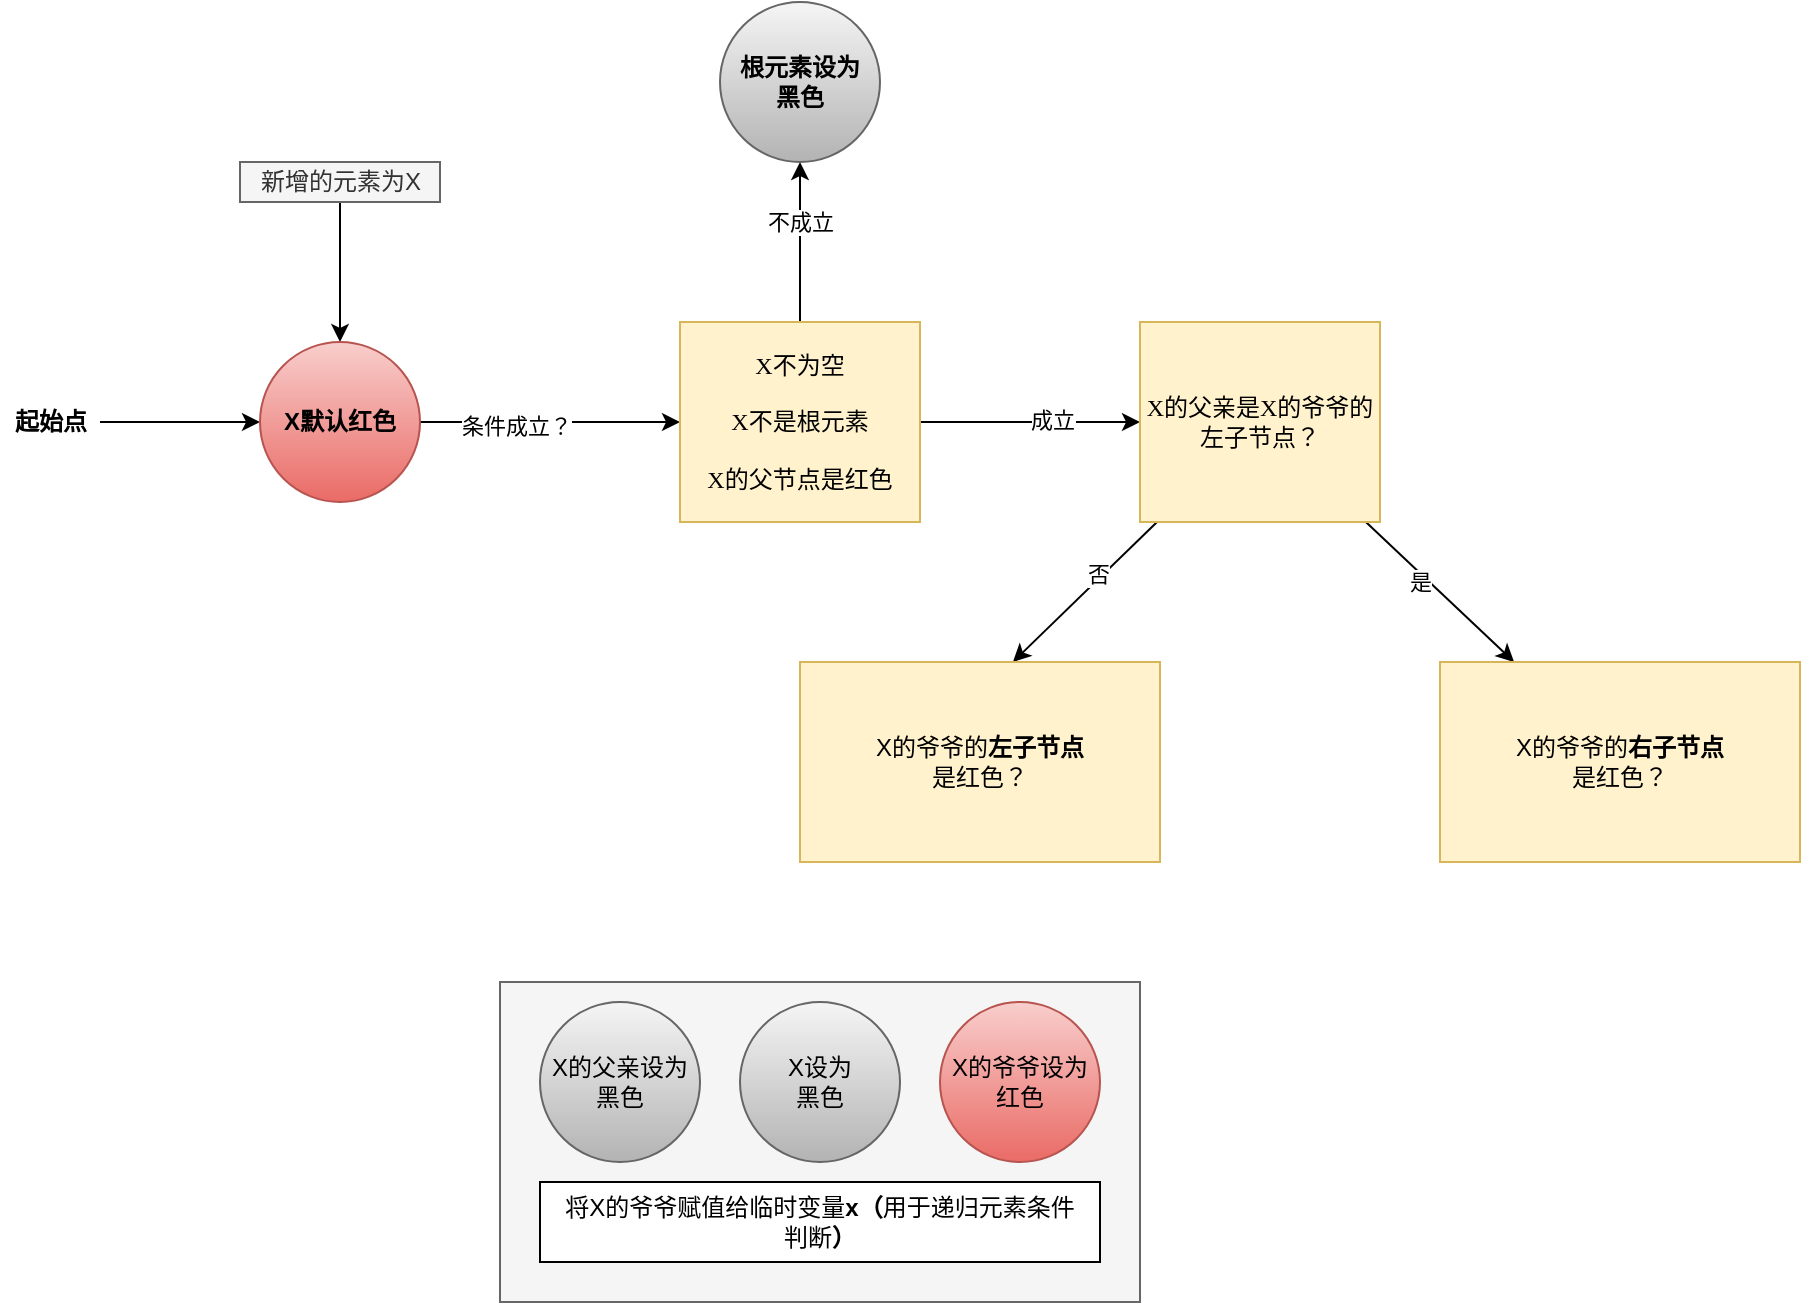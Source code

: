 <mxfile version="14.8.6" type="github">
  <diagram id="0WYaF49rz4EufcF2m3Ne" name="第 1 页">
    <mxGraphModel dx="1008" dy="553" grid="1" gridSize="10" guides="1" tooltips="1" connect="1" arrows="1" fold="1" page="0" pageScale="1" pageWidth="827" pageHeight="1169" math="0" shadow="0">
      <root>
        <mxCell id="0" />
        <mxCell id="1" parent="0" />
        <mxCell id="sCpBqo6rIDwrRzXPLW1Z-14" value="" style="edgeStyle=orthogonalEdgeStyle;rounded=0;orthogonalLoop=1;jettySize=auto;html=1;fontFamily=Times New Roman;" parent="1" source="sCpBqo6rIDwrRzXPLW1Z-2" target="sCpBqo6rIDwrRzXPLW1Z-10" edge="1">
          <mxGeometry relative="1" as="geometry" />
        </mxCell>
        <mxCell id="sCpBqo6rIDwrRzXPLW1Z-2" value="新增的元素为X" style="text;html=1;align=center;verticalAlign=middle;resizable=0;points=[];autosize=1;strokeColor=#666666;fillColor=#f5f5f5;fontColor=#333333;" parent="1" vertex="1">
          <mxGeometry x="150" y="230" width="100" height="20" as="geometry" />
        </mxCell>
        <mxCell id="sCpBqo6rIDwrRzXPLW1Z-12" value="" style="edgeStyle=orthogonalEdgeStyle;rounded=0;orthogonalLoop=1;jettySize=auto;html=1;fontFamily=Times New Roman;" parent="1" source="sCpBqo6rIDwrRzXPLW1Z-8" target="sCpBqo6rIDwrRzXPLW1Z-10" edge="1">
          <mxGeometry relative="1" as="geometry" />
        </mxCell>
        <mxCell id="sCpBqo6rIDwrRzXPLW1Z-8" value="&lt;font face=&quot;Tahoma&quot;&gt;起始点&lt;/font&gt;" style="text;html=1;align=center;verticalAlign=middle;resizable=0;points=[];autosize=1;strokeColor=none;fontStyle=1;spacingTop=0;spacing=0;fontFamily=Times New Roman;" parent="1" vertex="1">
          <mxGeometry x="30" y="350" width="50" height="20" as="geometry" />
        </mxCell>
        <mxCell id="sCpBqo6rIDwrRzXPLW1Z-21" value="" style="edgeStyle=orthogonalEdgeStyle;rounded=0;orthogonalLoop=1;jettySize=auto;html=1;fontFamily=Times New Roman;" parent="1" source="sCpBqo6rIDwrRzXPLW1Z-10" edge="1">
          <mxGeometry relative="1" as="geometry">
            <mxPoint x="370" y="360.0" as="targetPoint" />
          </mxGeometry>
        </mxCell>
        <mxCell id="sCpBqo6rIDwrRzXPLW1Z-22" value="条件成立？" style="edgeLabel;html=1;align=center;verticalAlign=middle;resizable=0;points=[];fontFamily=Times New Roman;" parent="sCpBqo6rIDwrRzXPLW1Z-21" vertex="1" connectable="0">
          <mxGeometry x="-0.272" y="-2" relative="1" as="geometry">
            <mxPoint as="offset" />
          </mxGeometry>
        </mxCell>
        <mxCell id="sCpBqo6rIDwrRzXPLW1Z-10" value="&lt;span&gt;X默认红色&lt;/span&gt;" style="ellipse;whiteSpace=wrap;html=1;aspect=fixed;fillColor=#f8cecc;strokeColor=#b85450;fontStyle=1;gradientColor=#ea6b66;" parent="1" vertex="1">
          <mxGeometry x="160" y="320" width="80" height="80" as="geometry" />
        </mxCell>
        <mxCell id="HmJ5I4ejVigGKdIhbigq-7" value="" style="edgeStyle=orthogonalEdgeStyle;rounded=0;orthogonalLoop=1;jettySize=auto;html=1;" edge="1" parent="1" source="sCpBqo6rIDwrRzXPLW1Z-24">
          <mxGeometry relative="1" as="geometry">
            <mxPoint x="600" y="360" as="targetPoint" />
          </mxGeometry>
        </mxCell>
        <mxCell id="HmJ5I4ejVigGKdIhbigq-8" value="成立" style="edgeLabel;html=1;align=center;verticalAlign=middle;resizable=0;points=[];" vertex="1" connectable="0" parent="HmJ5I4ejVigGKdIhbigq-7">
          <mxGeometry x="0.208" y="2" relative="1" as="geometry">
            <mxPoint as="offset" />
          </mxGeometry>
        </mxCell>
        <mxCell id="HmJ5I4ejVigGKdIhbigq-10" value="" style="edgeStyle=orthogonalEdgeStyle;rounded=0;orthogonalLoop=1;jettySize=auto;html=1;" edge="1" parent="1" source="sCpBqo6rIDwrRzXPLW1Z-24" target="HmJ5I4ejVigGKdIhbigq-9">
          <mxGeometry relative="1" as="geometry" />
        </mxCell>
        <mxCell id="HmJ5I4ejVigGKdIhbigq-11" value="不成立" style="edgeLabel;html=1;align=center;verticalAlign=middle;resizable=0;points=[];" vertex="1" connectable="0" parent="HmJ5I4ejVigGKdIhbigq-10">
          <mxGeometry x="0.265" relative="1" as="geometry">
            <mxPoint as="offset" />
          </mxGeometry>
        </mxCell>
        <mxCell id="sCpBqo6rIDwrRzXPLW1Z-24" value="&lt;span&gt;X不为空&lt;br&gt;&lt;/span&gt;&lt;br&gt;&lt;span&gt;X不是根元素&lt;br&gt;&lt;/span&gt;&lt;br&gt;&lt;span&gt;X的父节点是红色&lt;/span&gt;" style="rounded=0;whiteSpace=wrap;html=1;fontFamily=Times New Roman;align=center;fillColor=#fff2cc;strokeColor=#d6b656;" parent="1" vertex="1">
          <mxGeometry x="370" y="310" width="120" height="100" as="geometry" />
        </mxCell>
        <mxCell id="HmJ5I4ejVigGKdIhbigq-9" value="根元素设为&lt;br&gt;黑色" style="ellipse;whiteSpace=wrap;html=1;aspect=fixed;fillColor=#f5f5f5;strokeColor=#666666;fontStyle=1;gradientColor=#b3b3b3;" vertex="1" parent="1">
          <mxGeometry x="390" y="150" width="80" height="80" as="geometry" />
        </mxCell>
        <mxCell id="HmJ5I4ejVigGKdIhbigq-14" value="" style="rounded=0;orthogonalLoop=1;jettySize=auto;html=1;" edge="1" parent="1" source="HmJ5I4ejVigGKdIhbigq-12">
          <mxGeometry relative="1" as="geometry">
            <mxPoint x="536.471" y="480" as="targetPoint" />
          </mxGeometry>
        </mxCell>
        <mxCell id="HmJ5I4ejVigGKdIhbigq-15" value="否" style="edgeLabel;html=1;align=center;verticalAlign=middle;resizable=0;points=[];" vertex="1" connectable="0" parent="HmJ5I4ejVigGKdIhbigq-14">
          <mxGeometry x="-0.217" y="-2" relative="1" as="geometry">
            <mxPoint as="offset" />
          </mxGeometry>
        </mxCell>
        <mxCell id="HmJ5I4ejVigGKdIhbigq-17" value="" style="rounded=0;orthogonalLoop=1;jettySize=auto;html=1;" edge="1" parent="1" source="HmJ5I4ejVigGKdIhbigq-12" target="HmJ5I4ejVigGKdIhbigq-16">
          <mxGeometry relative="1" as="geometry" />
        </mxCell>
        <mxCell id="HmJ5I4ejVigGKdIhbigq-18" value="是" style="edgeLabel;html=1;align=center;verticalAlign=middle;resizable=0;points=[];" vertex="1" connectable="0" parent="HmJ5I4ejVigGKdIhbigq-17">
          <mxGeometry x="-0.223" y="-3" relative="1" as="geometry">
            <mxPoint as="offset" />
          </mxGeometry>
        </mxCell>
        <mxCell id="HmJ5I4ejVigGKdIhbigq-12" value="X的父亲是X的爷爷的左子节点？" style="rounded=0;whiteSpace=wrap;html=1;fontFamily=Times New Roman;align=center;fillColor=#fff2cc;strokeColor=#d6b656;" vertex="1" parent="1">
          <mxGeometry x="600" y="310" width="120" height="100" as="geometry" />
        </mxCell>
        <mxCell id="HmJ5I4ejVigGKdIhbigq-16" value="X的爷爷的&lt;b&gt;右子节点&lt;/b&gt;&lt;br&gt;是红色？" style="rounded=0;whiteSpace=wrap;html=1;fillColor=#fff2cc;strokeColor=#d6b656;" vertex="1" parent="1">
          <mxGeometry x="750" y="480" width="180" height="100" as="geometry" />
        </mxCell>
        <mxCell id="HmJ5I4ejVigGKdIhbigq-19" value="X的爷爷的&lt;b&gt;左子节点&lt;/b&gt;&lt;br&gt;是红色？" style="rounded=0;whiteSpace=wrap;html=1;fillColor=#fff2cc;strokeColor=#d6b656;" vertex="1" parent="1">
          <mxGeometry x="430" y="480" width="180" height="100" as="geometry" />
        </mxCell>
        <mxCell id="HmJ5I4ejVigGKdIhbigq-20" value="" style="rounded=0;whiteSpace=wrap;html=1;fillColor=#f5f5f5;strokeColor=#666666;fontColor=#333333;" vertex="1" parent="1">
          <mxGeometry x="280" y="640" width="320" height="160" as="geometry" />
        </mxCell>
        <mxCell id="HmJ5I4ejVigGKdIhbigq-21" value="X的父亲设为&lt;br&gt;黑色" style="ellipse;whiteSpace=wrap;html=1;aspect=fixed;fillColor=#f5f5f5;strokeColor=#666666;gradientColor=#b3b3b3;" vertex="1" parent="1">
          <mxGeometry x="300" y="650" width="80" height="80" as="geometry" />
        </mxCell>
        <mxCell id="HmJ5I4ejVigGKdIhbigq-22" value="X设为&lt;br&gt;黑色" style="ellipse;whiteSpace=wrap;html=1;aspect=fixed;fillColor=#f5f5f5;strokeColor=#666666;gradientColor=#b3b3b3;" vertex="1" parent="1">
          <mxGeometry x="400" y="650" width="80" height="80" as="geometry" />
        </mxCell>
        <mxCell id="HmJ5I4ejVigGKdIhbigq-23" value="X的爷爷设为&lt;br&gt;红色" style="ellipse;whiteSpace=wrap;html=1;aspect=fixed;fillColor=#f8cecc;strokeColor=#b85450;gradientColor=#ea6b66;" vertex="1" parent="1">
          <mxGeometry x="500" y="650" width="80" height="80" as="geometry" />
        </mxCell>
        <mxCell id="HmJ5I4ejVigGKdIhbigq-24" value="将X的爷爷赋值给临时变量&lt;b&gt;x（&lt;/b&gt;用于递归元素条件&lt;br&gt;判断&lt;b&gt;）&lt;/b&gt;" style="rounded=0;whiteSpace=wrap;html=1;" vertex="1" parent="1">
          <mxGeometry x="300" y="740" width="280" height="40" as="geometry" />
        </mxCell>
      </root>
    </mxGraphModel>
  </diagram>
</mxfile>

